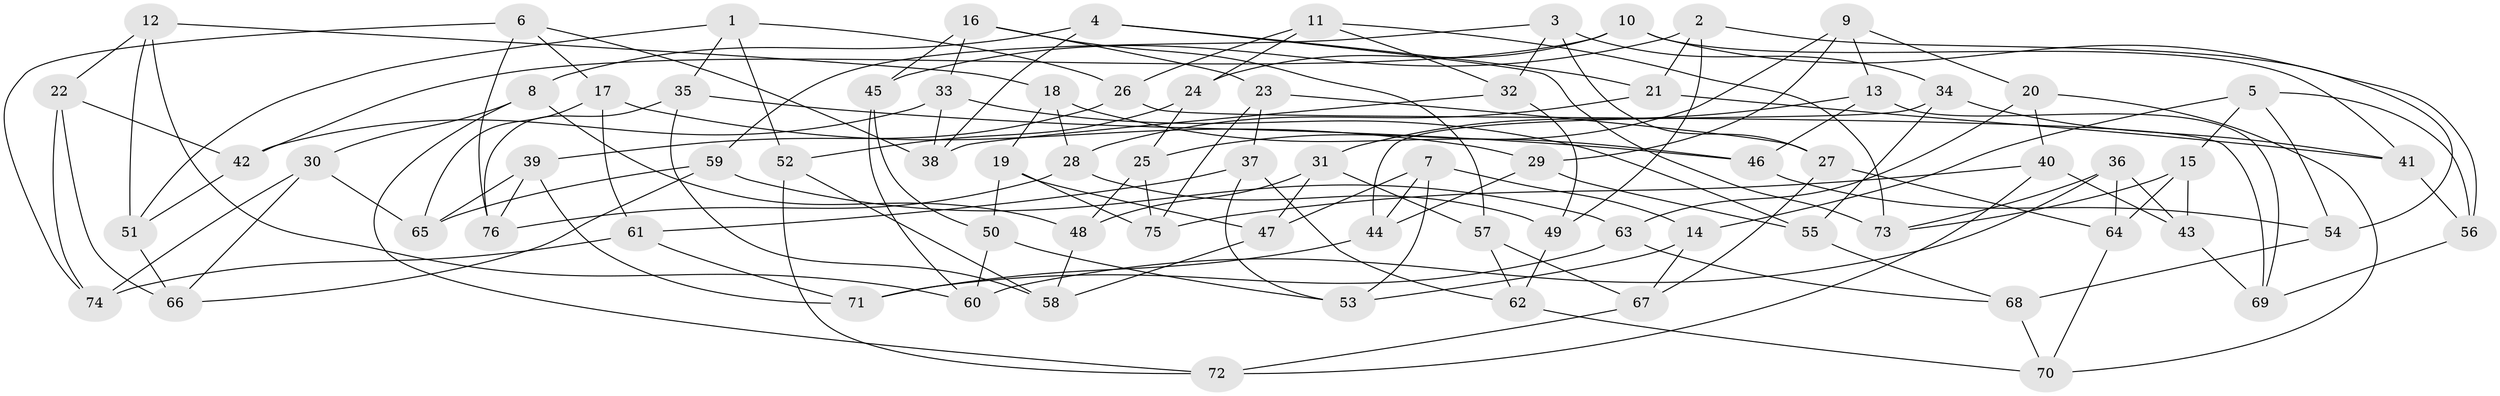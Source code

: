 // coarse degree distribution, {5: 0.18181818181818182, 4: 0.29545454545454547, 6: 0.5227272727272727}
// Generated by graph-tools (version 1.1) at 2025/24/03/03/25 07:24:30]
// undirected, 76 vertices, 152 edges
graph export_dot {
graph [start="1"]
  node [color=gray90,style=filled];
  1;
  2;
  3;
  4;
  5;
  6;
  7;
  8;
  9;
  10;
  11;
  12;
  13;
  14;
  15;
  16;
  17;
  18;
  19;
  20;
  21;
  22;
  23;
  24;
  25;
  26;
  27;
  28;
  29;
  30;
  31;
  32;
  33;
  34;
  35;
  36;
  37;
  38;
  39;
  40;
  41;
  42;
  43;
  44;
  45;
  46;
  47;
  48;
  49;
  50;
  51;
  52;
  53;
  54;
  55;
  56;
  57;
  58;
  59;
  60;
  61;
  62;
  63;
  64;
  65;
  66;
  67;
  68;
  69;
  70;
  71;
  72;
  73;
  74;
  75;
  76;
  1 -- 52;
  1 -- 51;
  1 -- 26;
  1 -- 35;
  2 -- 49;
  2 -- 21;
  2 -- 54;
  2 -- 45;
  3 -- 59;
  3 -- 34;
  3 -- 27;
  3 -- 32;
  4 -- 38;
  4 -- 21;
  4 -- 8;
  4 -- 73;
  5 -- 54;
  5 -- 15;
  5 -- 56;
  5 -- 14;
  6 -- 76;
  6 -- 74;
  6 -- 38;
  6 -- 17;
  7 -- 53;
  7 -- 44;
  7 -- 14;
  7 -- 47;
  8 -- 30;
  8 -- 48;
  8 -- 72;
  9 -- 29;
  9 -- 20;
  9 -- 25;
  9 -- 13;
  10 -- 24;
  10 -- 42;
  10 -- 56;
  10 -- 41;
  11 -- 26;
  11 -- 73;
  11 -- 32;
  11 -- 24;
  12 -- 60;
  12 -- 51;
  12 -- 18;
  12 -- 22;
  13 -- 69;
  13 -- 31;
  13 -- 46;
  14 -- 53;
  14 -- 67;
  15 -- 64;
  15 -- 73;
  15 -- 43;
  16 -- 45;
  16 -- 57;
  16 -- 33;
  16 -- 23;
  17 -- 65;
  17 -- 29;
  17 -- 61;
  18 -- 46;
  18 -- 28;
  18 -- 19;
  19 -- 50;
  19 -- 75;
  19 -- 47;
  20 -- 70;
  20 -- 40;
  20 -- 63;
  21 -- 41;
  21 -- 28;
  22 -- 42;
  22 -- 66;
  22 -- 74;
  23 -- 37;
  23 -- 75;
  23 -- 27;
  24 -- 25;
  24 -- 52;
  25 -- 48;
  25 -- 75;
  26 -- 69;
  26 -- 39;
  27 -- 64;
  27 -- 67;
  28 -- 76;
  28 -- 49;
  29 -- 55;
  29 -- 44;
  30 -- 65;
  30 -- 66;
  30 -- 74;
  31 -- 57;
  31 -- 47;
  31 -- 48;
  32 -- 49;
  32 -- 38;
  33 -- 55;
  33 -- 38;
  33 -- 42;
  34 -- 55;
  34 -- 44;
  34 -- 41;
  35 -- 76;
  35 -- 58;
  35 -- 46;
  36 -- 60;
  36 -- 73;
  36 -- 64;
  36 -- 43;
  37 -- 53;
  37 -- 61;
  37 -- 62;
  39 -- 65;
  39 -- 76;
  39 -- 71;
  40 -- 43;
  40 -- 75;
  40 -- 72;
  41 -- 56;
  42 -- 51;
  43 -- 69;
  44 -- 71;
  45 -- 50;
  45 -- 60;
  46 -- 54;
  47 -- 58;
  48 -- 58;
  49 -- 62;
  50 -- 60;
  50 -- 53;
  51 -- 66;
  52 -- 72;
  52 -- 58;
  54 -- 68;
  55 -- 68;
  56 -- 69;
  57 -- 62;
  57 -- 67;
  59 -- 66;
  59 -- 65;
  59 -- 63;
  61 -- 74;
  61 -- 71;
  62 -- 70;
  63 -- 68;
  63 -- 71;
  64 -- 70;
  67 -- 72;
  68 -- 70;
}
